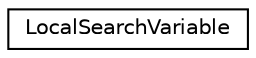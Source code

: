digraph "Graphical Class Hierarchy"
{
 // LATEX_PDF_SIZE
  edge [fontname="Helvetica",fontsize="10",labelfontname="Helvetica",labelfontsize="10"];
  node [fontname="Helvetica",fontsize="10",shape=record];
  rankdir="LR";
  Node0 [label="LocalSearchVariable",height=0.2,width=0.4,color="black", fillcolor="white", style="filled",URL="$classoperations__research_1_1_local_search_variable.html",tooltip=" "];
}
